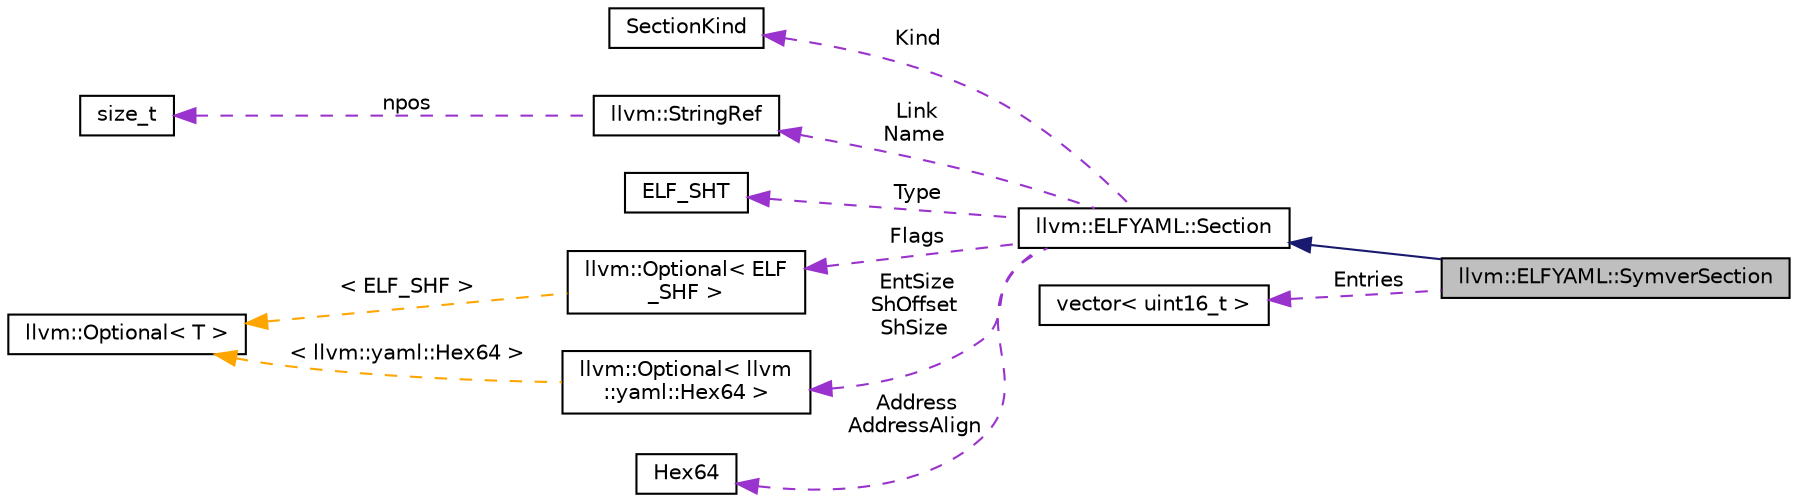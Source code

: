 digraph "llvm::ELFYAML::SymverSection"
{
 // LATEX_PDF_SIZE
  bgcolor="transparent";
  edge [fontname="Helvetica",fontsize="10",labelfontname="Helvetica",labelfontsize="10"];
  node [fontname="Helvetica",fontsize="10",shape="box"];
  rankdir="LR";
  Node1 [label="llvm::ELFYAML::SymverSection",height=0.2,width=0.4,color="black", fillcolor="grey75", style="filled", fontcolor="black",tooltip=" "];
  Node2 -> Node1 [dir="back",color="midnightblue",fontsize="10",style="solid",fontname="Helvetica"];
  Node2 [label="llvm::ELFYAML::Section",height=0.2,width=0.4,color="black",URL="$structllvm_1_1ELFYAML_1_1Section.html",tooltip=" "];
  Node3 -> Node2 [dir="back",color="darkorchid3",fontsize="10",style="dashed",label=" Kind" ,fontname="Helvetica"];
  Node3 [label="SectionKind",height=0.2,width=0.4,color="black",tooltip=" "];
  Node4 -> Node2 [dir="back",color="darkorchid3",fontsize="10",style="dashed",label=" Link\nName" ,fontname="Helvetica"];
  Node4 [label="llvm::StringRef",height=0.2,width=0.4,color="black",URL="$classllvm_1_1StringRef.html",tooltip="StringRef - Represent a constant reference to a string, i.e."];
  Node5 -> Node4 [dir="back",color="darkorchid3",fontsize="10",style="dashed",label=" npos" ,fontname="Helvetica"];
  Node5 [label="size_t",height=0.2,width=0.4,color="black",URL="$classsize__t.html",tooltip=" "];
  Node6 -> Node2 [dir="back",color="darkorchid3",fontsize="10",style="dashed",label=" Type" ,fontname="Helvetica"];
  Node6 [label="ELF_SHT",height=0.2,width=0.4,color="black",tooltip=" "];
  Node7 -> Node2 [dir="back",color="darkorchid3",fontsize="10",style="dashed",label=" Flags" ,fontname="Helvetica"];
  Node7 [label="llvm::Optional\< ELF\l_SHF \>",height=0.2,width=0.4,color="black",URL="$classllvm_1_1Optional.html",tooltip=" "];
  Node8 -> Node7 [dir="back",color="orange",fontsize="10",style="dashed",label=" \< ELF_SHF \>" ,fontname="Helvetica"];
  Node8 [label="llvm::Optional\< T \>",height=0.2,width=0.4,color="black",URL="$classllvm_1_1Optional.html",tooltip=" "];
  Node9 -> Node2 [dir="back",color="darkorchid3",fontsize="10",style="dashed",label=" Address\nAddressAlign" ,fontname="Helvetica"];
  Node9 [label="Hex64",height=0.2,width=0.4,color="black",tooltip=" "];
  Node10 -> Node2 [dir="back",color="darkorchid3",fontsize="10",style="dashed",label=" EntSize\nShOffset\nShSize" ,fontname="Helvetica"];
  Node10 [label="llvm::Optional\< llvm\l::yaml::Hex64 \>",height=0.2,width=0.4,color="black",URL="$classllvm_1_1Optional.html",tooltip=" "];
  Node8 -> Node10 [dir="back",color="orange",fontsize="10",style="dashed",label=" \< llvm::yaml::Hex64 \>" ,fontname="Helvetica"];
  Node11 -> Node1 [dir="back",color="darkorchid3",fontsize="10",style="dashed",label=" Entries" ,fontname="Helvetica"];
  Node11 [label="vector\< uint16_t \>",height=0.2,width=0.4,color="black",tooltip=" "];
}
